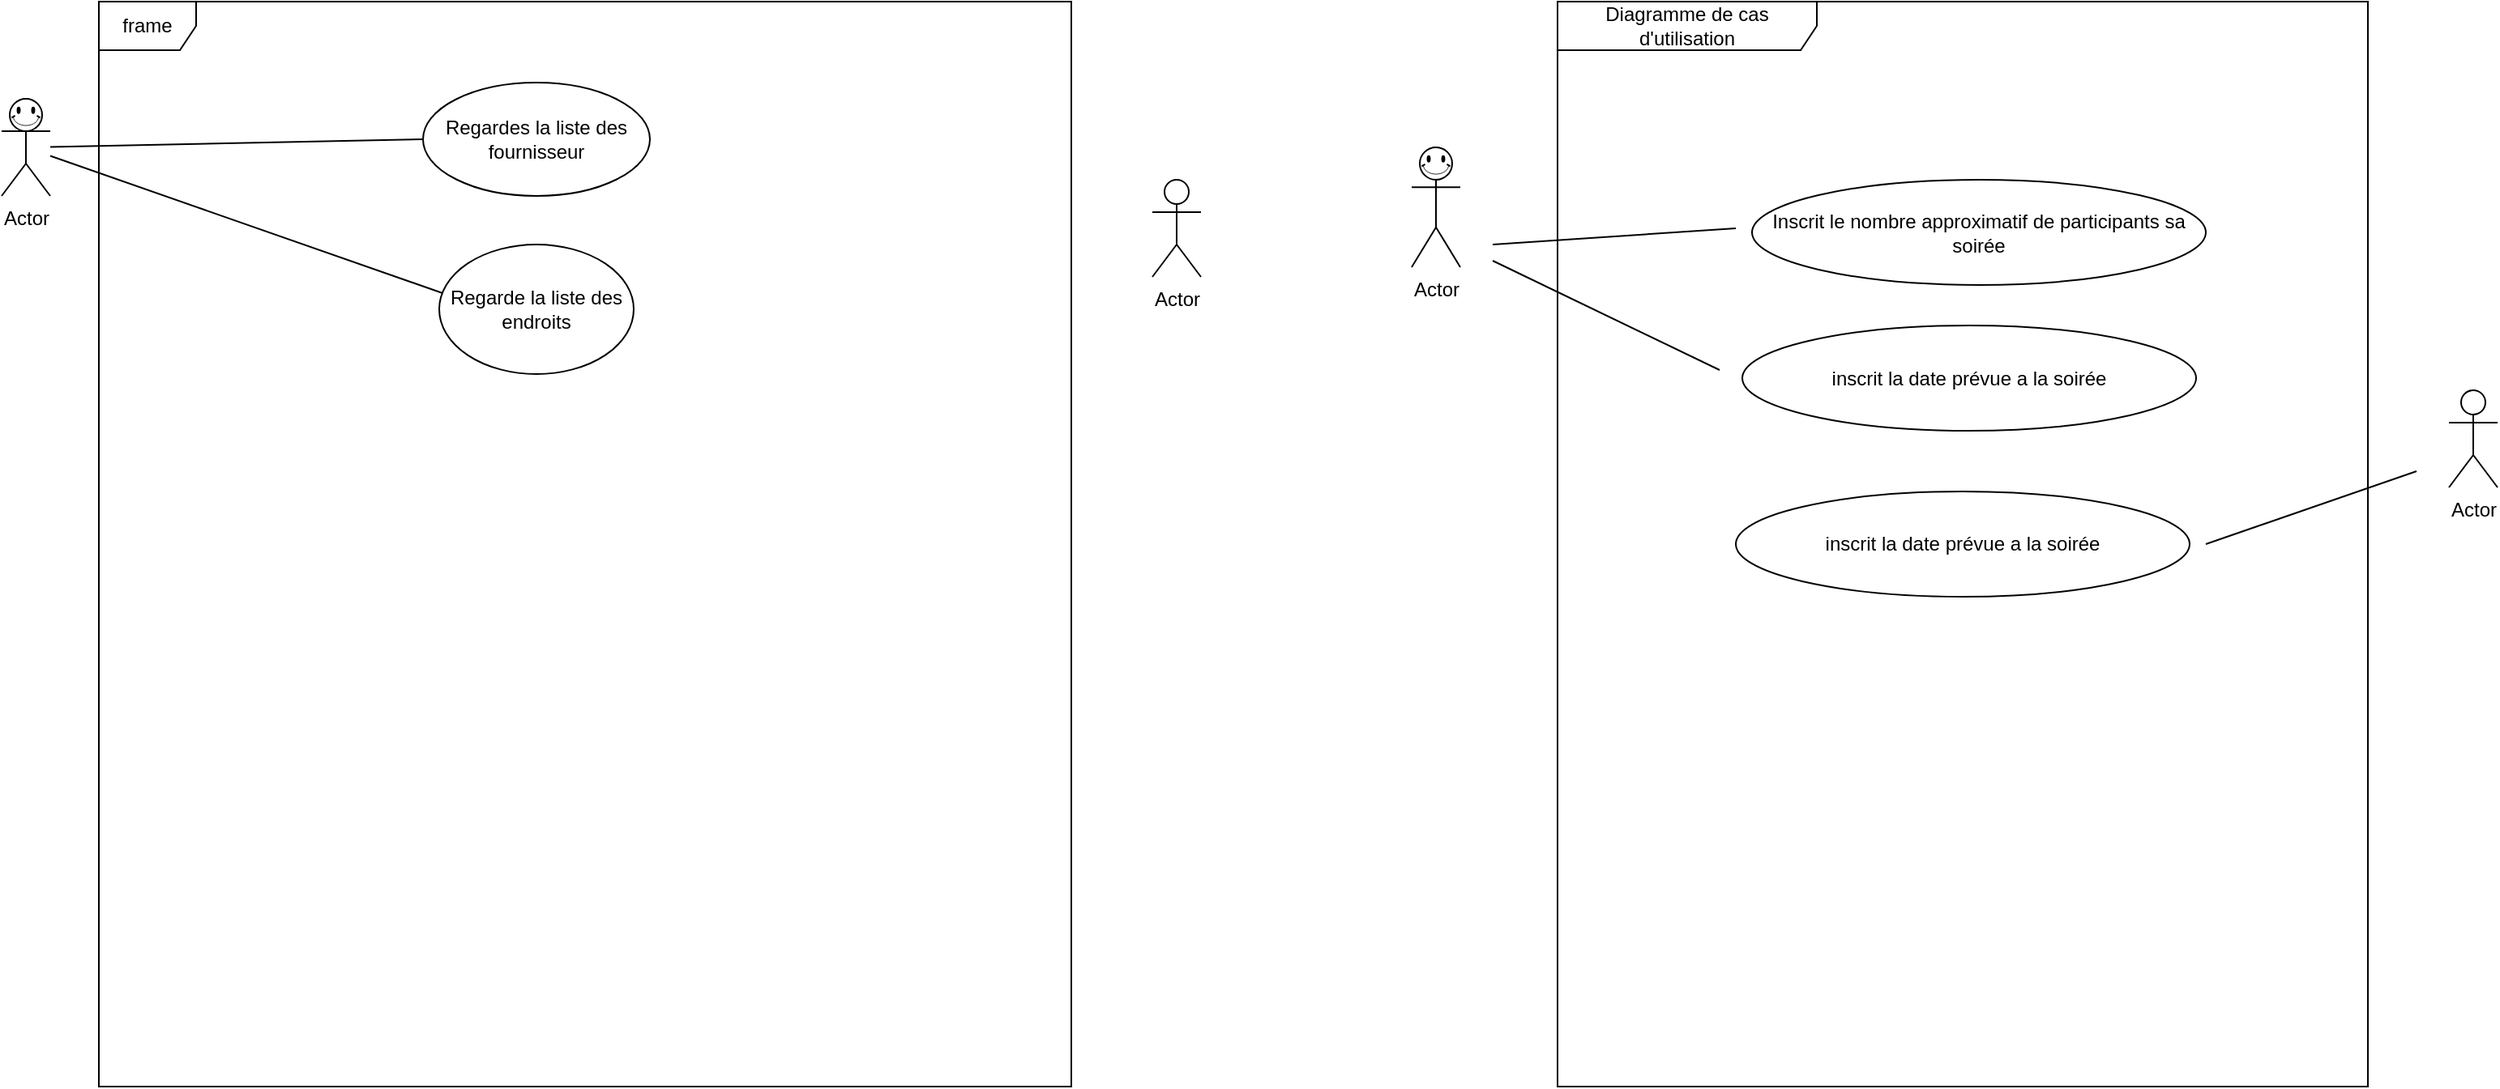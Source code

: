 <mxfile version="24.3.1" type="github">
  <diagram name="Page-1" id="fd_hAKjFNYpGGn4z0pOC">
    <mxGraphModel dx="2232" dy="932" grid="1" gridSize="10" guides="1" tooltips="1" connect="1" arrows="1" fold="1" page="1" pageScale="1" pageWidth="827" pageHeight="1169" math="0" shadow="0">
      <root>
        <mxCell id="0" />
        <mxCell id="1" parent="0" />
        <mxCell id="66J13lPszPc7OscdI4Re-3" value="Actor" style="shape=umlActor;verticalLabelPosition=bottom;verticalAlign=top;html=1;outlineConnect=0;" parent="1" vertex="1">
          <mxGeometry x="70" y="170" width="30" height="74" as="geometry" />
        </mxCell>
        <mxCell id="66J13lPszPc7OscdI4Re-4" value="Actor" style="shape=umlActor;verticalLabelPosition=bottom;verticalAlign=top;html=1;outlineConnect=0;" parent="1" vertex="1">
          <mxGeometry x="710" y="320" width="30" height="60" as="geometry" />
        </mxCell>
        <mxCell id="66J13lPszPc7OscdI4Re-8" value="" style="verticalLabelPosition=bottom;verticalAlign=top;html=1;shape=mxgraph.basic.smiley" parent="1" vertex="1">
          <mxGeometry x="75" y="170" width="20" height="20" as="geometry" />
        </mxCell>
        <mxCell id="KfJhYv4nb-8RnHJ_QU3o-8" value="Diagramme de cas d&#39;utilisation" style="shape=umlFrame;whiteSpace=wrap;html=1;pointerEvents=0;recursiveResize=0;container=1;collapsible=0;width=160;" vertex="1" parent="1">
          <mxGeometry x="160" y="80" width="500" height="670" as="geometry" />
        </mxCell>
        <mxCell id="KfJhYv4nb-8RnHJ_QU3o-11" value="&lt;div&gt;Inscrit le nombre approximatif de participants sa soirée&lt;/div&gt;" style="ellipse;html=1;whiteSpace=wrap;" vertex="1" parent="KfJhYv4nb-8RnHJ_QU3o-8">
          <mxGeometry x="120" y="110" width="280" height="65" as="geometry" />
        </mxCell>
        <mxCell id="KfJhYv4nb-8RnHJ_QU3o-14" value="" style="endArrow=none;startArrow=none;endFill=0;startFill=0;endSize=8;html=1;verticalAlign=bottom;labelBackgroundColor=none;strokeWidth=1;rounded=0;" edge="1" parent="KfJhYv4nb-8RnHJ_QU3o-8">
          <mxGeometry width="160" relative="1" as="geometry">
            <mxPoint x="-40" y="150" as="sourcePoint" />
            <mxPoint x="110" y="140" as="targetPoint" />
          </mxGeometry>
        </mxCell>
        <mxCell id="KfJhYv4nb-8RnHJ_QU3o-15" value="&lt;div&gt;inscrit la date prévue a la soirée&lt;/div&gt;" style="ellipse;html=1;whiteSpace=wrap;" vertex="1" parent="KfJhYv4nb-8RnHJ_QU3o-8">
          <mxGeometry x="114" y="200" width="280" height="65" as="geometry" />
        </mxCell>
        <mxCell id="KfJhYv4nb-8RnHJ_QU3o-16" value="" style="endArrow=none;startArrow=none;endFill=0;startFill=0;endSize=8;html=1;verticalAlign=bottom;labelBackgroundColor=none;strokeWidth=1;rounded=0;" edge="1" parent="KfJhYv4nb-8RnHJ_QU3o-8">
          <mxGeometry width="160" relative="1" as="geometry">
            <mxPoint x="-40" y="160" as="sourcePoint" />
            <mxPoint x="100" y="227.5" as="targetPoint" />
          </mxGeometry>
        </mxCell>
        <mxCell id="KfJhYv4nb-8RnHJ_QU3o-17" value="" style="endArrow=none;startArrow=none;endFill=0;startFill=0;endSize=8;html=1;verticalAlign=bottom;labelBackgroundColor=none;strokeWidth=1;rounded=0;" edge="1" parent="KfJhYv4nb-8RnHJ_QU3o-8">
          <mxGeometry width="160" relative="1" as="geometry">
            <mxPoint x="400" y="335" as="sourcePoint" />
            <mxPoint x="530" y="290" as="targetPoint" />
          </mxGeometry>
        </mxCell>
        <mxCell id="KfJhYv4nb-8RnHJ_QU3o-18" value="&lt;div&gt;inscrit la date prévue a la soirée&lt;/div&gt;" style="ellipse;html=1;whiteSpace=wrap;" vertex="1" parent="KfJhYv4nb-8RnHJ_QU3o-8">
          <mxGeometry x="110" y="302.5" width="280" height="65" as="geometry" />
        </mxCell>
        <mxCell id="0vhhkYOt-qyEH0Bgxad_-2" value="Actor" style="shape=umlActor;verticalLabelPosition=bottom;verticalAlign=top;html=1;outlineConnect=0;" parent="1" vertex="1">
          <mxGeometry x="-800" y="140" width="30" height="60" as="geometry" />
        </mxCell>
        <mxCell id="0vhhkYOt-qyEH0Bgxad_-3" value="Actor" style="shape=umlActor;verticalLabelPosition=bottom;verticalAlign=top;html=1;outlineConnect=0;" parent="1" vertex="1">
          <mxGeometry x="-90" y="190" width="30" height="60" as="geometry" />
        </mxCell>
        <mxCell id="0vhhkYOt-qyEH0Bgxad_-4" value="" style="verticalLabelPosition=bottom;verticalAlign=top;html=1;shape=mxgraph.basic.smiley" parent="1" vertex="1">
          <mxGeometry x="-795" y="140" width="20" height="20" as="geometry" />
        </mxCell>
        <mxCell id="0vhhkYOt-qyEH0Bgxad_-6" value="frame" style="shape=umlFrame;whiteSpace=wrap;html=1;pointerEvents=0;" parent="1" vertex="1">
          <mxGeometry x="-740" y="80" width="600" height="670" as="geometry" />
        </mxCell>
        <mxCell id="0vhhkYOt-qyEH0Bgxad_-7" value="Regardes la liste des fournisseur" style="ellipse;whiteSpace=wrap;html=1;" parent="1" vertex="1">
          <mxGeometry x="-540" y="130" width="140" height="70" as="geometry" />
        </mxCell>
        <mxCell id="0vhhkYOt-qyEH0Bgxad_-8" value="" style="endArrow=none;html=1;rounded=0;entryX=0;entryY=0.5;entryDx=0;entryDy=0;" parent="1" source="0vhhkYOt-qyEH0Bgxad_-2" target="0vhhkYOt-qyEH0Bgxad_-7" edge="1">
          <mxGeometry width="50" height="50" relative="1" as="geometry">
            <mxPoint x="-610" y="270" as="sourcePoint" />
            <mxPoint x="-560" y="220" as="targetPoint" />
          </mxGeometry>
        </mxCell>
        <mxCell id="0vhhkYOt-qyEH0Bgxad_-9" value="Regarde la liste des endroits" style="ellipse;whiteSpace=wrap;html=1;" vertex="1" parent="1">
          <mxGeometry x="-530" y="230" width="120" height="80" as="geometry" />
        </mxCell>
        <mxCell id="0vhhkYOt-qyEH0Bgxad_-10" value="" style="endArrow=none;html=1;rounded=0;exitX=0.017;exitY=0.375;exitDx=0;exitDy=0;exitPerimeter=0;" edge="1" parent="1" source="0vhhkYOt-qyEH0Bgxad_-9" target="0vhhkYOt-qyEH0Bgxad_-2">
          <mxGeometry width="50" height="50" relative="1" as="geometry">
            <mxPoint x="-810" y="220" as="sourcePoint" />
            <mxPoint x="-760" y="170" as="targetPoint" />
          </mxGeometry>
        </mxCell>
      </root>
    </mxGraphModel>
  </diagram>
</mxfile>
